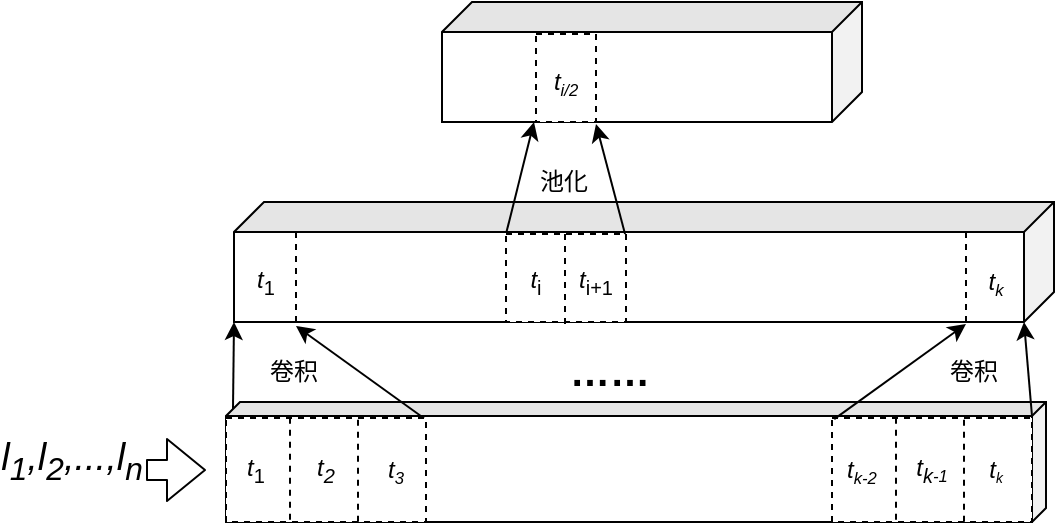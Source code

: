 <mxfile version="12.1.9" type="github" pages="1"><diagram id="xomN25JMLdnJ_QrAI-wc" name="Page-1"><mxGraphModel dx="760" dy="422" grid="1" gridSize="10" guides="1" tooltips="1" connect="1" arrows="1" fold="1" page="1" pageScale="1" pageWidth="827" pageHeight="1169" math="0" shadow="0"><root><mxCell id="0"/><mxCell id="1" parent="0"/><mxCell id="jfBKxEfQu9cr7d7Tc6k2-1" value="" style="shape=cube;whiteSpace=wrap;html=1;boundedLbl=1;backgroundOutline=1;darkOpacity=0.05;darkOpacity2=0.1;direction=south;size=7;" vertex="1" parent="1"><mxGeometry x="200" y="270" width="410" height="60" as="geometry"/></mxCell><mxCell id="jfBKxEfQu9cr7d7Tc6k2-2" value="" style="shape=cube;whiteSpace=wrap;html=1;boundedLbl=1;backgroundOutline=1;darkOpacity=0.05;darkOpacity2=0.1;direction=south;size=15;" vertex="1" parent="1"><mxGeometry x="204" y="170" width="410" height="60" as="geometry"/></mxCell><mxCell id="jfBKxEfQu9cr7d7Tc6k2-3" value="" style="endArrow=classic;html=1;exitX=0;exitY=0;exitDx=3.5;exitDy=406.5;exitPerimeter=0;entryX=1;entryY=1;entryDx=0;entryDy=0;entryPerimeter=0;" edge="1" parent="1" source="jfBKxEfQu9cr7d7Tc6k2-1" target="jfBKxEfQu9cr7d7Tc6k2-2"><mxGeometry width="50" height="50" relative="1" as="geometry"><mxPoint x="170" y="250" as="sourcePoint"/><mxPoint x="220" y="200" as="targetPoint"/></mxGeometry></mxCell><mxCell id="jfBKxEfQu9cr7d7Tc6k2-4" value="" style="endArrow=classic;html=1;entryX=0;entryY=0;entryDx=60.0;entryDy=15;entryPerimeter=0;" edge="1" parent="1" target="jfBKxEfQu9cr7d7Tc6k2-2"><mxGeometry width="50" height="50" relative="1" as="geometry"><mxPoint x="603" y="277" as="sourcePoint"/><mxPoint x="602.5" y="226.5" as="targetPoint"/></mxGeometry></mxCell><mxCell id="jfBKxEfQu9cr7d7Tc6k2-5" value="&lt;i&gt;t&lt;sub&gt;2&lt;/sub&gt;&lt;/i&gt;" style="rounded=0;whiteSpace=wrap;html=1;dashed=1;" vertex="1" parent="1"><mxGeometry x="200" y="278" width="100" height="52" as="geometry"/></mxCell><mxCell id="jfBKxEfQu9cr7d7Tc6k2-6" value="" style="endArrow=none;dashed=1;html=1;entryX=0.3;entryY=0;entryDx=0;entryDy=0;entryPerimeter=0;exitX=0.307;exitY=1.035;exitDx=0;exitDy=0;exitPerimeter=0;" edge="1" parent="1"><mxGeometry width="50" height="50" relative="1" as="geometry"><mxPoint x="232" y="328.82" as="sourcePoint"/><mxPoint x="232" y="275" as="targetPoint"/></mxGeometry></mxCell><mxCell id="jfBKxEfQu9cr7d7Tc6k2-7" value="" style="endArrow=none;dashed=1;html=1;entryX=0.3;entryY=0;entryDx=0;entryDy=0;entryPerimeter=0;exitX=0.307;exitY=1.035;exitDx=0;exitDy=0;exitPerimeter=0;" edge="1" parent="1"><mxGeometry width="50" height="50" relative="1" as="geometry"><mxPoint x="266" y="329.82" as="sourcePoint"/><mxPoint x="266" y="276" as="targetPoint"/></mxGeometry></mxCell><mxCell id="jfBKxEfQu9cr7d7Tc6k2-8" value="" style="endArrow=none;dashed=1;html=1;" edge="1" parent="1"><mxGeometry width="50" height="50" relative="1" as="geometry"><mxPoint x="235" y="230" as="sourcePoint"/><mxPoint x="235" y="185" as="targetPoint"/></mxGeometry></mxCell><mxCell id="jfBKxEfQu9cr7d7Tc6k2-9" value="" style="endArrow=classic;html=1;exitX=0.99;exitY=0.003;exitDx=0;exitDy=0;exitPerimeter=0;" edge="1" parent="1" source="jfBKxEfQu9cr7d7Tc6k2-5"><mxGeometry width="50" height="50" relative="1" as="geometry"><mxPoint x="150" y="260" as="sourcePoint"/><mxPoint x="235" y="232" as="targetPoint"/></mxGeometry></mxCell><mxCell id="jfBKxEfQu9cr7d7Tc6k2-12" value="" style="rounded=0;whiteSpace=wrap;html=1;dashed=1;" vertex="1" parent="1"><mxGeometry x="503" y="278" width="100" height="52" as="geometry"/></mxCell><mxCell id="jfBKxEfQu9cr7d7Tc6k2-13" value="" style="endArrow=none;dashed=1;html=1;entryX=0.3;entryY=0;entryDx=0;entryDy=0;entryPerimeter=0;exitX=0.307;exitY=1.035;exitDx=0;exitDy=0;exitPerimeter=0;" edge="1" parent="1"><mxGeometry width="50" height="50" relative="1" as="geometry"><mxPoint x="535" y="328.82" as="sourcePoint"/><mxPoint x="535" y="275" as="targetPoint"/></mxGeometry></mxCell><mxCell id="jfBKxEfQu9cr7d7Tc6k2-14" value="" style="endArrow=none;dashed=1;html=1;entryX=0.3;entryY=0;entryDx=0;entryDy=0;entryPerimeter=0;exitX=0.307;exitY=1.035;exitDx=0;exitDy=0;exitPerimeter=0;" edge="1" parent="1"><mxGeometry width="50" height="50" relative="1" as="geometry"><mxPoint x="569" y="329.82" as="sourcePoint"/><mxPoint x="569" y="276" as="targetPoint"/></mxGeometry></mxCell><mxCell id="jfBKxEfQu9cr7d7Tc6k2-15" value="" style="endArrow=none;dashed=1;html=1;" edge="1" parent="1"><mxGeometry width="50" height="50" relative="1" as="geometry"><mxPoint x="570" y="230" as="sourcePoint"/><mxPoint x="570" y="185" as="targetPoint"/></mxGeometry></mxCell><mxCell id="jfBKxEfQu9cr7d7Tc6k2-16" value="" style="endArrow=classic;html=1;entryX=0;entryY=0;entryDx=60.0;entryDy=15;entryPerimeter=0;exitX=0.011;exitY=0.011;exitDx=0;exitDy=0;exitPerimeter=0;" edge="1" parent="1" source="jfBKxEfQu9cr7d7Tc6k2-12"><mxGeometry width="50" height="50" relative="1" as="geometry"><mxPoint x="574" y="278" as="sourcePoint"/><mxPoint x="570" y="231" as="targetPoint"/></mxGeometry></mxCell><mxCell id="jfBKxEfQu9cr7d7Tc6k2-17" value="&lt;b&gt;&lt;font style=&quot;font-size: 20px&quot;&gt;……&lt;/font&gt;&lt;/b&gt;" style="text;html=1;resizable=0;points=[];autosize=1;align=left;verticalAlign=top;spacingTop=-4;" vertex="1" parent="1"><mxGeometry x="370" y="240" width="60" height="20" as="geometry"/></mxCell><mxCell id="jfBKxEfQu9cr7d7Tc6k2-18" value="卷积" style="text;html=1;resizable=0;points=[];autosize=1;align=left;verticalAlign=top;spacingTop=-4;" vertex="1" parent="1"><mxGeometry x="220" y="245" width="40" height="10" as="geometry"/></mxCell><mxCell id="jfBKxEfQu9cr7d7Tc6k2-19" value="卷积" style="text;html=1;resizable=0;points=[];autosize=1;align=left;verticalAlign=top;spacingTop=-4;" vertex="1" parent="1"><mxGeometry x="560" y="245" width="40" height="10" as="geometry"/></mxCell><mxCell id="jfBKxEfQu9cr7d7Tc6k2-20" value="" style="shape=cube;whiteSpace=wrap;html=1;boundedLbl=1;backgroundOutline=1;darkOpacity=0.05;darkOpacity2=0.1;direction=south;size=15;" vertex="1" parent="1"><mxGeometry x="308" y="70" width="210" height="60" as="geometry"/></mxCell><mxCell id="jfBKxEfQu9cr7d7Tc6k2-22" value="" style="rounded=0;whiteSpace=wrap;html=1;dashed=1;" vertex="1" parent="1"><mxGeometry x="340" y="186" width="60" height="44" as="geometry"/></mxCell><mxCell id="jfBKxEfQu9cr7d7Tc6k2-23" value="" style="endArrow=none;dashed=1;html=1;" edge="1" parent="1"><mxGeometry width="50" height="50" relative="1" as="geometry"><mxPoint x="369.5" y="231" as="sourcePoint"/><mxPoint x="369.5" y="186" as="targetPoint"/></mxGeometry></mxCell><mxCell id="jfBKxEfQu9cr7d7Tc6k2-24" value="" style="rounded=0;whiteSpace=wrap;html=1;dashed=1;" vertex="1" parent="1"><mxGeometry x="355" y="86" width="30" height="44" as="geometry"/></mxCell><mxCell id="jfBKxEfQu9cr7d7Tc6k2-25" value="" style="endArrow=classic;html=1;exitX=0.004;exitY=0.024;exitDx=0;exitDy=0;exitPerimeter=0;" edge="1" parent="1"><mxGeometry width="50" height="50" relative="1" as="geometry"><mxPoint x="340.24" y="185.056" as="sourcePoint"/><mxPoint x="354" y="130" as="targetPoint"/></mxGeometry></mxCell><mxCell id="jfBKxEfQu9cr7d7Tc6k2-26" value="" style="endArrow=classic;html=1;exitX=0.992;exitY=-0.001;exitDx=0;exitDy=0;exitPerimeter=0;" edge="1" parent="1" source="jfBKxEfQu9cr7d7Tc6k2-22"><mxGeometry width="50" height="50" relative="1" as="geometry"><mxPoint x="401" y="188" as="sourcePoint"/><mxPoint x="385" y="131" as="targetPoint"/></mxGeometry></mxCell><mxCell id="jfBKxEfQu9cr7d7Tc6k2-27" value="池化" style="text;html=1;resizable=0;points=[];autosize=1;align=left;verticalAlign=top;spacingTop=-4;" vertex="1" parent="1"><mxGeometry x="355" y="150" width="40" height="10" as="geometry"/></mxCell><mxCell id="jfBKxEfQu9cr7d7Tc6k2-28" value="&lt;i&gt;t&lt;span style=&quot;font-size: 10px&quot;&gt;&lt;sub&gt;3&lt;/sub&gt;&lt;/span&gt;&lt;/i&gt;" style="text;html=1;strokeColor=none;fillColor=none;align=center;verticalAlign=middle;whiteSpace=wrap;rounded=0;dashed=1;" vertex="1" parent="1"><mxGeometry x="280" y="294" width="10" height="20" as="geometry"/></mxCell><mxCell id="jfBKxEfQu9cr7d7Tc6k2-29" value="&lt;i&gt;t&lt;/i&gt;&lt;sub&gt;1&lt;/sub&gt;" style="text;html=1;strokeColor=none;fillColor=none;align=center;verticalAlign=middle;whiteSpace=wrap;rounded=0;dashed=1;" vertex="1" parent="1"><mxGeometry x="210" y="294" width="10" height="20" as="geometry"/></mxCell><mxCell id="jfBKxEfQu9cr7d7Tc6k2-30" value="&lt;i&gt;t&lt;span style=&quot;font-size: 8.333px&quot;&gt;&lt;sub&gt;k&lt;/sub&gt;&lt;/span&gt;&lt;/i&gt;" style="text;html=1;strokeColor=none;fillColor=none;align=center;verticalAlign=middle;whiteSpace=wrap;rounded=0;dashed=1;" vertex="1" parent="1"><mxGeometry x="580" y="294" width="10" height="20" as="geometry"/></mxCell><mxCell id="jfBKxEfQu9cr7d7Tc6k2-31" value="&lt;i&gt;t&lt;sub&gt;k&lt;/sub&gt;&lt;span style=&quot;font-size: 10px&quot;&gt;&lt;sub&gt;-1&lt;/sub&gt;&lt;/span&gt;&lt;/i&gt;" style="text;html=1;strokeColor=none;fillColor=none;align=center;verticalAlign=middle;whiteSpace=wrap;rounded=0;dashed=1;" vertex="1" parent="1"><mxGeometry x="538" y="294" width="30" height="20" as="geometry"/></mxCell><mxCell id="jfBKxEfQu9cr7d7Tc6k2-32" value="&lt;i&gt;t&lt;span style=&quot;font-size: 10px&quot;&gt;&lt;sub&gt;k-2&lt;/sub&gt;&lt;/span&gt;&lt;/i&gt;" style="text;html=1;strokeColor=none;fillColor=none;align=center;verticalAlign=middle;whiteSpace=wrap;rounded=0;dashed=1;" vertex="1" parent="1"><mxGeometry x="503" y="294" width="30" height="20" as="geometry"/></mxCell><mxCell id="jfBKxEfQu9cr7d7Tc6k2-33" value="&lt;i&gt;t&lt;/i&gt;&lt;sub&gt;1&lt;/sub&gt;" style="text;html=1;strokeColor=none;fillColor=none;align=center;verticalAlign=middle;whiteSpace=wrap;rounded=0;dashed=1;" vertex="1" parent="1"><mxGeometry x="215" y="200" width="10" height="20" as="geometry"/></mxCell><mxCell id="jfBKxEfQu9cr7d7Tc6k2-34" value="&lt;i&gt;t&lt;/i&gt;&lt;sub&gt;i&lt;/sub&gt;" style="text;html=1;strokeColor=none;fillColor=none;align=center;verticalAlign=middle;whiteSpace=wrap;rounded=0;dashed=1;" vertex="1" parent="1"><mxGeometry x="350" y="200" width="10" height="20" as="geometry"/></mxCell><mxCell id="jfBKxEfQu9cr7d7Tc6k2-35" value="&lt;i&gt;t&lt;/i&gt;&lt;sub&gt;i+1&lt;/sub&gt;" style="text;html=1;strokeColor=none;fillColor=none;align=center;verticalAlign=middle;whiteSpace=wrap;rounded=0;dashed=1;" vertex="1" parent="1"><mxGeometry x="380" y="200" width="10" height="20" as="geometry"/></mxCell><mxCell id="jfBKxEfQu9cr7d7Tc6k2-37" value="&lt;i&gt;t&lt;span style=&quot;font-size: 10px&quot;&gt;&lt;sub&gt;k&lt;/sub&gt;&lt;/span&gt;&lt;/i&gt;" style="text;html=1;strokeColor=none;fillColor=none;align=center;verticalAlign=middle;whiteSpace=wrap;rounded=0;dashed=1;" vertex="1" parent="1"><mxGeometry x="580" y="200" width="10" height="20" as="geometry"/></mxCell><mxCell id="jfBKxEfQu9cr7d7Tc6k2-38" value="&lt;i&gt;t&lt;span style=&quot;font-size: 10px&quot;&gt;&lt;sub&gt;i/2&lt;/sub&gt;&lt;/span&gt;&lt;/i&gt;" style="text;html=1;strokeColor=none;fillColor=none;align=center;verticalAlign=middle;whiteSpace=wrap;rounded=0;dashed=1;" vertex="1" parent="1"><mxGeometry x="365" y="100" width="10" height="20" as="geometry"/></mxCell><mxCell id="jfBKxEfQu9cr7d7Tc6k2-53" value="&lt;font style=&quot;font-size: 19px&quot;&gt;&lt;i&gt;l&lt;sub&gt;1&lt;/sub&gt;,l&lt;sub&gt;2&lt;/sub&gt;,...,l&lt;sub&gt;n&lt;/sub&gt;&lt;/i&gt;&lt;/font&gt;" style="text;html=1;strokeColor=none;fillColor=none;align=center;verticalAlign=middle;whiteSpace=wrap;rounded=0;dashed=1;" vertex="1" parent="1"><mxGeometry x="88" y="284.5" width="70" height="31" as="geometry"/></mxCell><mxCell id="jfBKxEfQu9cr7d7Tc6k2-54" value="" style="shape=flexArrow;endArrow=classic;html=1;" edge="1" parent="1"><mxGeometry width="50" height="50" relative="1" as="geometry"><mxPoint x="160" y="304" as="sourcePoint"/><mxPoint x="190" y="304" as="targetPoint"/></mxGeometry></mxCell></root></mxGraphModel></diagram></mxfile>